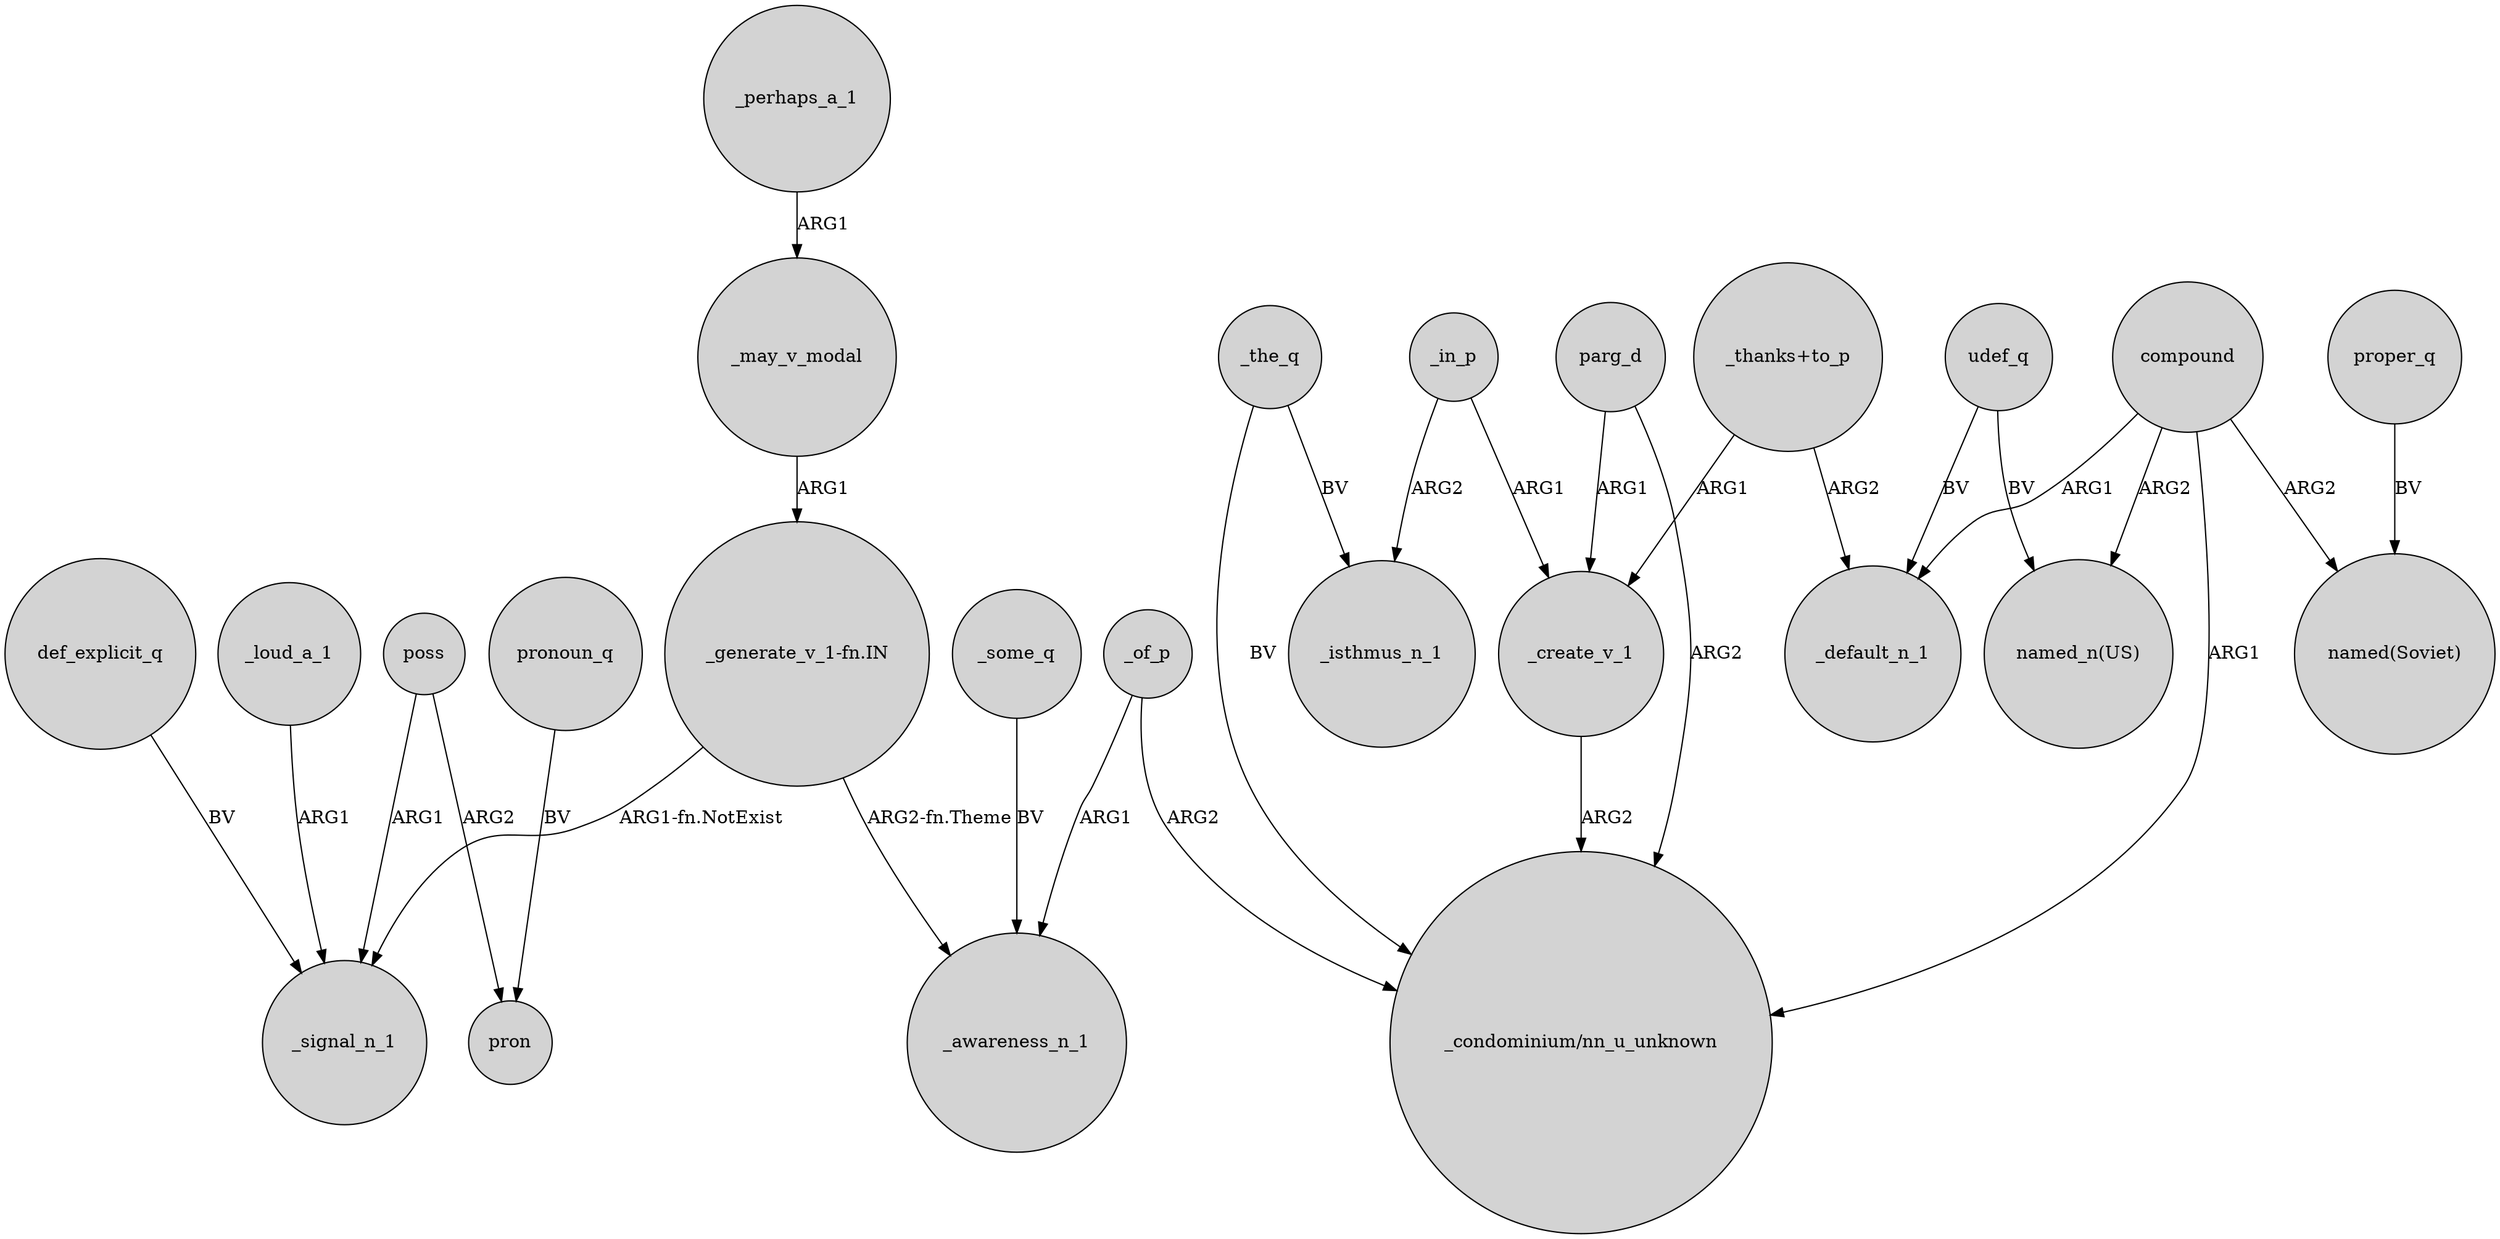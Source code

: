 digraph {
	node [shape=circle style=filled]
	def_explicit_q -> _signal_n_1 [label=BV]
	_of_p -> _awareness_n_1 [label=ARG1]
	_of_p -> "_condominium/nn_u_unknown" [label=ARG2]
	udef_q -> "named_n(US)" [label=BV]
	poss -> pron [label=ARG2]
	_create_v_1 -> "_condominium/nn_u_unknown" [label=ARG2]
	poss -> _signal_n_1 [label=ARG1]
	_perhaps_a_1 -> _may_v_modal [label=ARG1]
	_loud_a_1 -> _signal_n_1 [label=ARG1]
	parg_d -> _create_v_1 [label=ARG1]
	udef_q -> _default_n_1 [label=BV]
	parg_d -> "_condominium/nn_u_unknown" [label=ARG2]
	proper_q -> "named(Soviet)" [label=BV]
	compound -> "named_n(US)" [label=ARG2]
	_in_p -> _isthmus_n_1 [label=ARG2]
	pronoun_q -> pron [label=BV]
	_in_p -> _create_v_1 [label=ARG1]
	compound -> _default_n_1 [label=ARG1]
	"_thanks+to_p" -> _create_v_1 [label=ARG1]
	compound -> "named(Soviet)" [label=ARG2]
	_may_v_modal -> "_generate_v_1-fn.IN" [label=ARG1]
	_the_q -> _isthmus_n_1 [label=BV]
	_some_q -> _awareness_n_1 [label=BV]
	"_thanks+to_p" -> _default_n_1 [label=ARG2]
	_the_q -> "_condominium/nn_u_unknown" [label=BV]
	"_generate_v_1-fn.IN" -> _awareness_n_1 [label="ARG2-fn.Theme"]
	"_generate_v_1-fn.IN" -> _signal_n_1 [label="ARG1-fn.NotExist"]
	compound -> "_condominium/nn_u_unknown" [label=ARG1]
}
